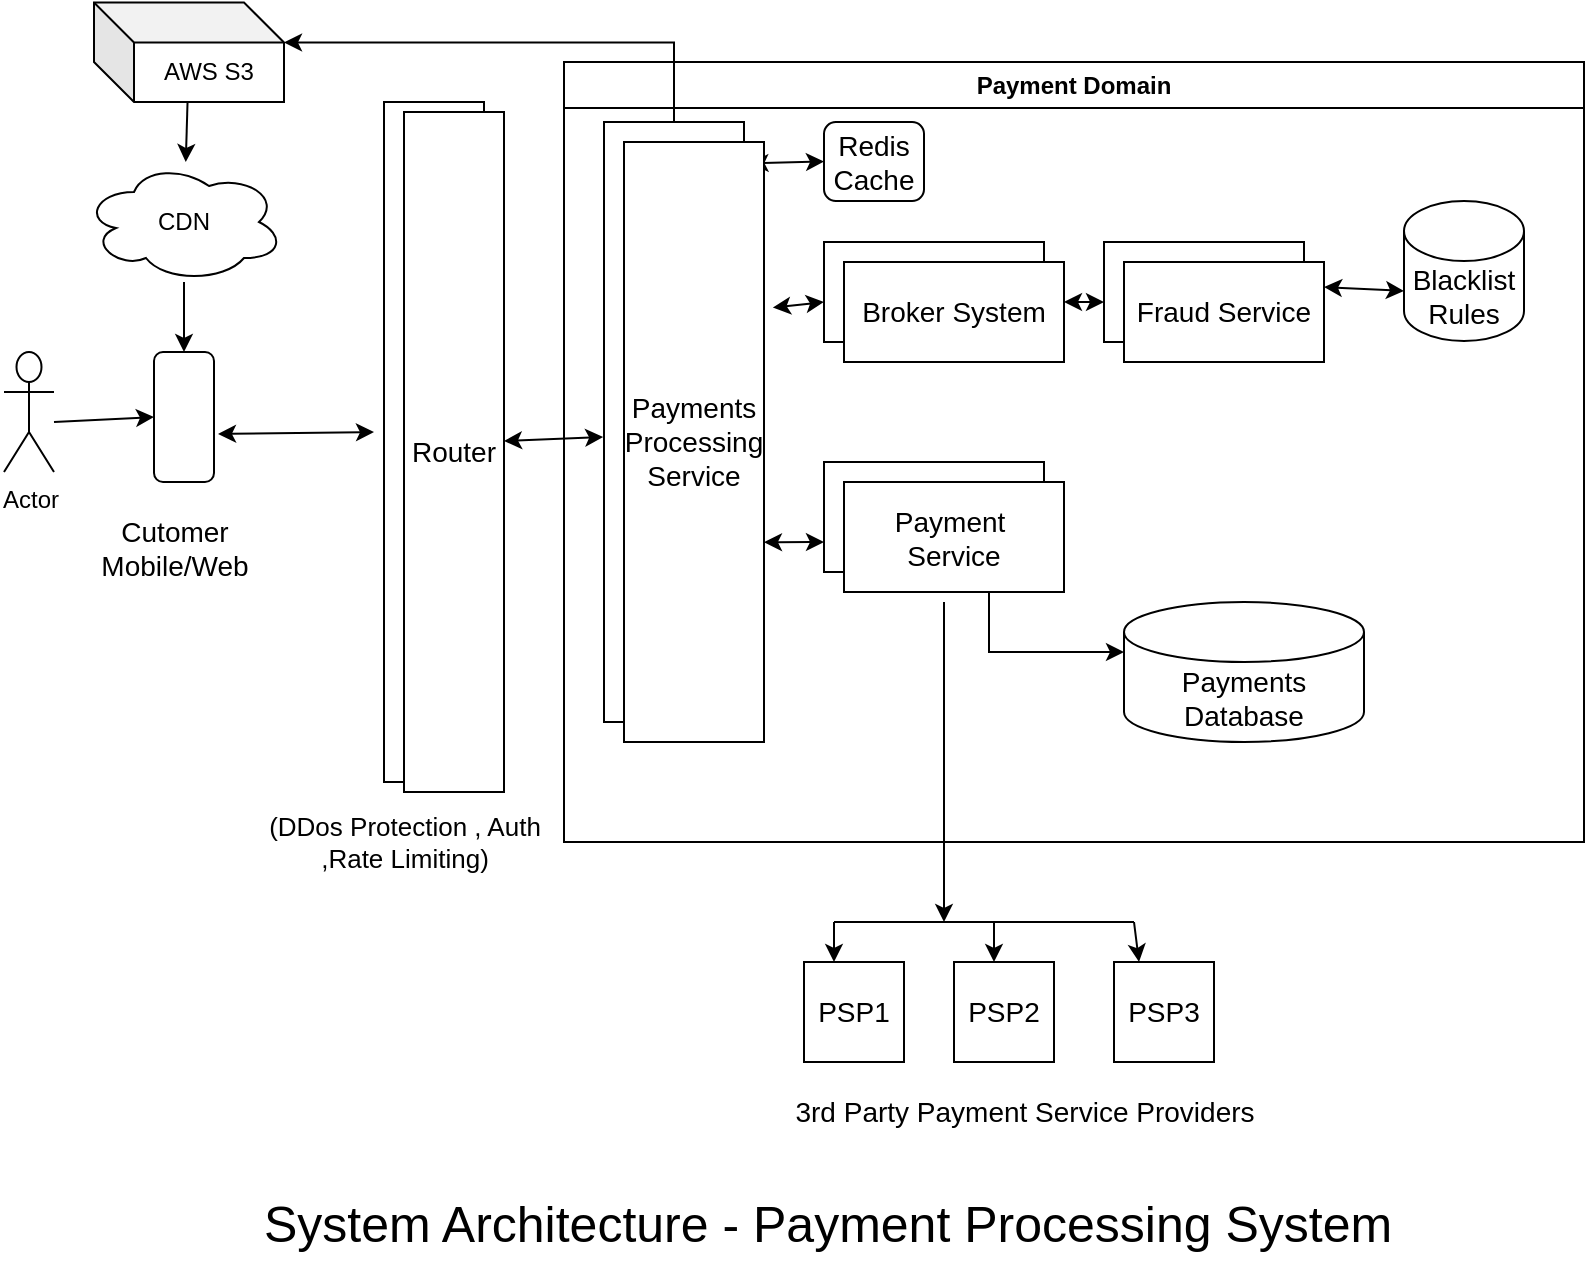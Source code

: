 <mxfile version="22.1.22" type="embed">
  <diagram name="Page-1" id="eMz5cXvMZ5_mFGt6-Teh">
    <mxGraphModel dx="1572" dy="722" grid="1" gridSize="10" guides="1" tooltips="1" connect="1" arrows="1" fold="1" page="1" pageScale="1" pageWidth="850" pageHeight="1100" math="0" shadow="0">
      <root>
        <mxCell id="0" />
        <mxCell id="1" parent="0" />
        <mxCell id="-6UfoPH_Z3GgBSWP2KMp-52" value="" style="edgeStyle=orthogonalEdgeStyle;rounded=0;orthogonalLoop=1;jettySize=auto;html=1;" parent="1" source="-6UfoPH_Z3GgBSWP2KMp-45" target="-6UfoPH_Z3GgBSWP2KMp-1" edge="1">
          <mxGeometry relative="1" as="geometry" />
        </mxCell>
        <mxCell id="-6UfoPH_Z3GgBSWP2KMp-1" value="" style="rounded=1;whiteSpace=wrap;html=1;flipH=0;flipV=1;direction=south;fontSize=14;" parent="1" vertex="1">
          <mxGeometry x="115" y="185" width="30" height="65" as="geometry" />
        </mxCell>
        <mxCell id="-6UfoPH_Z3GgBSWP2KMp-3" value="Cutomer&lt;div&gt;Mobile/Web&lt;/div&gt;" style="text;html=1;align=center;verticalAlign=middle;resizable=0;points=[];autosize=1;strokeColor=none;fillColor=none;fontSize=14;" parent="1" vertex="1">
          <mxGeometry x="75" y="258" width="100" height="50" as="geometry" />
        </mxCell>
        <mxCell id="-6UfoPH_Z3GgBSWP2KMp-4" value="(DDos Protection , Auth&lt;div&gt;,Rate Limiting)&lt;/div&gt;" style="text;html=1;align=center;verticalAlign=middle;resizable=0;points=[];autosize=1;strokeColor=none;fillColor=none;fontSize=13;" parent="1" vertex="1">
          <mxGeometry x="160" y="410" width="160" height="40" as="geometry" />
        </mxCell>
        <mxCell id="-6UfoPH_Z3GgBSWP2KMp-5" value="" style="endArrow=classic;startArrow=classic;html=1;rounded=0;exitX=0.369;exitY=-0.067;exitDx=0;exitDy=0;exitPerimeter=0;entryX=0.5;entryY=1;entryDx=0;entryDy=0;" parent="1" source="-6UfoPH_Z3GgBSWP2KMp-1" edge="1">
          <mxGeometry width="50" height="50" relative="1" as="geometry">
            <mxPoint x="145" y="250" as="sourcePoint" />
            <mxPoint x="225" y="225" as="targetPoint" />
          </mxGeometry>
        </mxCell>
        <mxCell id="-6UfoPH_Z3GgBSWP2KMp-7" value="" style="rounded=0;whiteSpace=wrap;html=1;flipV=1;direction=south;fontSize=14;" parent="1" vertex="1">
          <mxGeometry x="230" y="60" width="50" height="340" as="geometry" />
        </mxCell>
        <mxCell id="-6UfoPH_Z3GgBSWP2KMp-8" value="Actor" style="shape=umlActor;verticalLabelPosition=bottom;verticalAlign=top;html=1;outlineConnect=0;" parent="1" vertex="1">
          <mxGeometry x="40" y="185" width="25" height="60" as="geometry" />
        </mxCell>
        <mxCell id="-6UfoPH_Z3GgBSWP2KMp-9" value="" style="endArrow=classic;html=1;rounded=0;entryX=0.5;entryY=1;entryDx=0;entryDy=0;" parent="1" target="-6UfoPH_Z3GgBSWP2KMp-1" edge="1">
          <mxGeometry width="50" height="50" relative="1" as="geometry">
            <mxPoint x="65" y="220" as="sourcePoint" />
            <mxPoint x="115" y="165" as="targetPoint" />
          </mxGeometry>
        </mxCell>
        <mxCell id="-6UfoPH_Z3GgBSWP2KMp-10" value="Payment Domain" style="swimlane;whiteSpace=wrap;html=1;" parent="1" vertex="1">
          <mxGeometry x="320" y="40" width="510" height="390" as="geometry" />
        </mxCell>
        <mxCell id="-6UfoPH_Z3GgBSWP2KMp-11" value="" style="rounded=0;whiteSpace=wrap;html=1;flipV=1;direction=south;fontSize=14;" parent="-6UfoPH_Z3GgBSWP2KMp-10" vertex="1">
          <mxGeometry x="20" y="30" width="70" height="300" as="geometry" />
        </mxCell>
        <mxCell id="-6UfoPH_Z3GgBSWP2KMp-12" value="Broker System" style="rounded=0;whiteSpace=wrap;html=1;fontSize=14;" parent="-6UfoPH_Z3GgBSWP2KMp-10" vertex="1">
          <mxGeometry x="130" y="90" width="110" height="50" as="geometry" />
        </mxCell>
        <mxCell id="-6UfoPH_Z3GgBSWP2KMp-13" value="" style="rounded=0;whiteSpace=wrap;html=1;fontSize=14;" parent="-6UfoPH_Z3GgBSWP2KMp-10" vertex="1">
          <mxGeometry x="270" y="90" width="100" height="50" as="geometry" />
        </mxCell>
        <mxCell id="-6UfoPH_Z3GgBSWP2KMp-14" value="" style="rounded=0;whiteSpace=wrap;html=1;fontSize=14;" parent="-6UfoPH_Z3GgBSWP2KMp-10" vertex="1">
          <mxGeometry x="130" y="200" width="110" height="55" as="geometry" />
        </mxCell>
        <mxCell id="-6UfoPH_Z3GgBSWP2KMp-16" value="Blacklist Rules" style="shape=cylinder3;whiteSpace=wrap;html=1;boundedLbl=1;backgroundOutline=1;size=15;fontSize=14;" parent="-6UfoPH_Z3GgBSWP2KMp-10" vertex="1">
          <mxGeometry x="420" y="69.5" width="60" height="70" as="geometry" />
        </mxCell>
        <mxCell id="-6UfoPH_Z3GgBSWP2KMp-20" value="Payments Database" style="shape=cylinder3;whiteSpace=wrap;html=1;boundedLbl=1;backgroundOutline=1;size=15;fontSize=14;" parent="-6UfoPH_Z3GgBSWP2KMp-10" vertex="1">
          <mxGeometry x="280" y="270" width="120" height="70" as="geometry" />
        </mxCell>
        <mxCell id="-6UfoPH_Z3GgBSWP2KMp-39" value="" style="endArrow=classic;startArrow=classic;html=1;rounded=0;exitX=1;exitY=0.4;exitDx=0;exitDy=0;exitPerimeter=0;" parent="-6UfoPH_Z3GgBSWP2KMp-10" source="-6UfoPH_Z3GgBSWP2KMp-57" edge="1">
          <mxGeometry width="50" height="50" relative="1" as="geometry">
            <mxPoint x="240" y="120" as="sourcePoint" />
            <mxPoint x="270" y="120" as="targetPoint" />
          </mxGeometry>
        </mxCell>
        <mxCell id="-6UfoPH_Z3GgBSWP2KMp-40" value="" style="endArrow=classic;startArrow=classic;html=1;rounded=0;exitX=0.724;exitY=-0.063;exitDx=0;exitDy=0;exitPerimeter=0;" parent="-6UfoPH_Z3GgBSWP2KMp-10" source="-6UfoPH_Z3GgBSWP2KMp-56" edge="1">
          <mxGeometry width="50" height="50" relative="1" as="geometry">
            <mxPoint x="90" y="120" as="sourcePoint" />
            <mxPoint x="130" y="120" as="targetPoint" />
          </mxGeometry>
        </mxCell>
        <mxCell id="-6UfoPH_Z3GgBSWP2KMp-41" value="" style="endArrow=classic;startArrow=classic;html=1;rounded=0;exitX=1;exitY=0.25;exitDx=0;exitDy=0;entryX=0;entryY=0;entryDx=0;entryDy=45;entryPerimeter=0;" parent="-6UfoPH_Z3GgBSWP2KMp-10" source="-6UfoPH_Z3GgBSWP2KMp-58" target="-6UfoPH_Z3GgBSWP2KMp-16" edge="1">
          <mxGeometry width="50" height="50" relative="1" as="geometry">
            <mxPoint x="390" y="110" as="sourcePoint" />
            <mxPoint x="450" y="140" as="targetPoint" />
          </mxGeometry>
        </mxCell>
        <mxCell id="-6UfoPH_Z3GgBSWP2KMp-43" style="edgeStyle=orthogonalEdgeStyle;rounded=0;orthogonalLoop=1;jettySize=auto;html=1;exitX=0.75;exitY=1;exitDx=0;exitDy=0;entryX=0;entryY=0;entryDx=0;entryDy=25;entryPerimeter=0;" parent="-6UfoPH_Z3GgBSWP2KMp-10" source="-6UfoPH_Z3GgBSWP2KMp-14" target="-6UfoPH_Z3GgBSWP2KMp-20" edge="1">
          <mxGeometry relative="1" as="geometry" />
        </mxCell>
        <mxCell id="-6UfoPH_Z3GgBSWP2KMp-53" value="Redis Cache" style="rounded=1;whiteSpace=wrap;html=1;flipH=0;flipV=1;direction=south;fontSize=14;" parent="-6UfoPH_Z3GgBSWP2KMp-10" vertex="1">
          <mxGeometry x="130" y="30" width="50" height="39.5" as="geometry" />
        </mxCell>
        <mxCell id="-6UfoPH_Z3GgBSWP2KMp-54" value="" style="endArrow=classic;startArrow=classic;html=1;rounded=0;entryX=0.5;entryY=1;entryDx=0;entryDy=0;exitX=0.931;exitY=-0.046;exitDx=0;exitDy=0;exitPerimeter=0;" parent="-6UfoPH_Z3GgBSWP2KMp-10" source="-6UfoPH_Z3GgBSWP2KMp-11" target="-6UfoPH_Z3GgBSWP2KMp-53" edge="1">
          <mxGeometry width="50" height="50" relative="1" as="geometry">
            <mxPoint x="100" y="60" as="sourcePoint" />
            <mxPoint x="170" y="89.75" as="targetPoint" />
          </mxGeometry>
        </mxCell>
        <mxCell id="-6UfoPH_Z3GgBSWP2KMp-56" value="Payments Processing Service" style="rounded=0;whiteSpace=wrap;html=1;flipV=1;direction=south;fontSize=14;" parent="-6UfoPH_Z3GgBSWP2KMp-10" vertex="1">
          <mxGeometry x="30" y="40" width="70" height="300" as="geometry" />
        </mxCell>
        <mxCell id="-6UfoPH_Z3GgBSWP2KMp-57" value="Broker System" style="rounded=0;whiteSpace=wrap;html=1;fontSize=14;" parent="-6UfoPH_Z3GgBSWP2KMp-10" vertex="1">
          <mxGeometry x="140" y="100" width="110" height="50" as="geometry" />
        </mxCell>
        <mxCell id="-6UfoPH_Z3GgBSWP2KMp-58" value="Fraud Service" style="rounded=0;whiteSpace=wrap;html=1;fontSize=14;" parent="-6UfoPH_Z3GgBSWP2KMp-10" vertex="1">
          <mxGeometry x="280" y="100" width="100" height="50" as="geometry" />
        </mxCell>
        <mxCell id="-6UfoPH_Z3GgBSWP2KMp-59" value="Payment&amp;nbsp; Service" style="rounded=0;whiteSpace=wrap;html=1;fontSize=14;" parent="-6UfoPH_Z3GgBSWP2KMp-10" vertex="1">
          <mxGeometry x="140" y="210" width="110" height="55" as="geometry" />
        </mxCell>
        <mxCell id="-6UfoPH_Z3GgBSWP2KMp-22" value="PSP1" style="whiteSpace=wrap;html=1;aspect=fixed;fontSize=14;" parent="1" vertex="1">
          <mxGeometry x="440" y="490" width="50" height="50" as="geometry" />
        </mxCell>
        <mxCell id="-6UfoPH_Z3GgBSWP2KMp-23" value="PSP2" style="whiteSpace=wrap;html=1;aspect=fixed;fontSize=14;" parent="1" vertex="1">
          <mxGeometry x="515" y="490" width="50" height="50" as="geometry" />
        </mxCell>
        <mxCell id="-6UfoPH_Z3GgBSWP2KMp-24" value="PSP3" style="whiteSpace=wrap;html=1;aspect=fixed;fontSize=14;" parent="1" vertex="1">
          <mxGeometry x="595" y="490" width="50" height="50" as="geometry" />
        </mxCell>
        <mxCell id="-6UfoPH_Z3GgBSWP2KMp-25" value="" style="endArrow=none;html=1;rounded=0;fontSize=14;" parent="1" edge="1">
          <mxGeometry width="50" height="50" relative="1" as="geometry">
            <mxPoint x="455" y="470" as="sourcePoint" />
            <mxPoint x="605" y="470" as="targetPoint" />
            <Array as="points">
              <mxPoint x="455" y="470" />
            </Array>
          </mxGeometry>
        </mxCell>
        <mxCell id="-6UfoPH_Z3GgBSWP2KMp-26" value="" style="endArrow=classic;html=1;rounded=0;fontSize=14;" parent="1" edge="1">
          <mxGeometry width="50" height="50" relative="1" as="geometry">
            <mxPoint x="455" y="470" as="sourcePoint" />
            <mxPoint x="455" y="490" as="targetPoint" />
          </mxGeometry>
        </mxCell>
        <mxCell id="-6UfoPH_Z3GgBSWP2KMp-27" value="" style="endArrow=classic;html=1;rounded=0;fontSize=14;" parent="1" edge="1">
          <mxGeometry width="50" height="50" relative="1" as="geometry">
            <mxPoint x="535" y="470" as="sourcePoint" />
            <mxPoint x="535" y="490" as="targetPoint" />
          </mxGeometry>
        </mxCell>
        <mxCell id="-6UfoPH_Z3GgBSWP2KMp-28" value="" style="endArrow=classic;html=1;rounded=0;entryX=0.25;entryY=0;entryDx=0;entryDy=0;fontSize=14;" parent="1" target="-6UfoPH_Z3GgBSWP2KMp-24" edge="1">
          <mxGeometry width="50" height="50" relative="1" as="geometry">
            <mxPoint x="605" y="470" as="sourcePoint" />
            <mxPoint x="605" y="480" as="targetPoint" />
          </mxGeometry>
        </mxCell>
        <mxCell id="-6UfoPH_Z3GgBSWP2KMp-29" value="3rd Party Payment Service Providers" style="text;html=1;align=center;verticalAlign=middle;resizable=0;points=[];autosize=1;strokeColor=none;fillColor=none;fontSize=14;" parent="1" vertex="1">
          <mxGeometry x="425" y="550" width="250" height="30" as="geometry" />
        </mxCell>
        <mxCell id="-6UfoPH_Z3GgBSWP2KMp-30" value="System Architecture - Payment Processing System&amp;nbsp;" style="text;html=1;align=center;verticalAlign=middle;resizable=0;points=[];autosize=1;strokeColor=none;fillColor=none;fontSize=25;" parent="1" vertex="1">
          <mxGeometry x="160" y="600" width="590" height="40" as="geometry" />
        </mxCell>
        <mxCell id="-6UfoPH_Z3GgBSWP2KMp-31" style="edgeStyle=orthogonalEdgeStyle;rounded=0;orthogonalLoop=1;jettySize=auto;html=1;fontSize=14;" parent="1" edge="1">
          <mxGeometry relative="1" as="geometry">
            <mxPoint x="510" y="470" as="targetPoint" />
            <mxPoint x="510" y="310" as="sourcePoint" />
          </mxGeometry>
        </mxCell>
        <mxCell id="-6UfoPH_Z3GgBSWP2KMp-33" value="" style="endArrow=classic;startArrow=classic;html=1;rounded=0;exitX=0.333;exitY=0;exitDx=0;exitDy=0;exitPerimeter=0;" parent="1" source="-6UfoPH_Z3GgBSWP2KMp-56" edge="1">
          <mxGeometry width="50" height="50" relative="1" as="geometry">
            <mxPoint x="410" y="280" as="sourcePoint" />
            <mxPoint x="450" y="280" as="targetPoint" />
          </mxGeometry>
        </mxCell>
        <mxCell id="-6UfoPH_Z3GgBSWP2KMp-44" value="AWS S3" style="shape=cube;whiteSpace=wrap;html=1;boundedLbl=1;backgroundOutline=1;darkOpacity=0.05;darkOpacity2=0.1;" parent="1" vertex="1">
          <mxGeometry x="85" y="10.25" width="95" height="49.75" as="geometry" />
        </mxCell>
        <mxCell id="-6UfoPH_Z3GgBSWP2KMp-45" value="CDN" style="ellipse;shape=cloud;whiteSpace=wrap;html=1;" parent="1" vertex="1">
          <mxGeometry x="80" y="90" width="100" height="60" as="geometry" />
        </mxCell>
        <mxCell id="-6UfoPH_Z3GgBSWP2KMp-46" value="" style="endArrow=classic;html=1;rounded=0;" parent="1" source="-6UfoPH_Z3GgBSWP2KMp-44" target="-6UfoPH_Z3GgBSWP2KMp-45" edge="1">
          <mxGeometry width="50" height="50" relative="1" as="geometry">
            <mxPoint x="130" y="119.75" as="sourcePoint" />
            <mxPoint x="180" y="69.75" as="targetPoint" />
          </mxGeometry>
        </mxCell>
        <mxCell id="-6UfoPH_Z3GgBSWP2KMp-50" style="edgeStyle=orthogonalEdgeStyle;rounded=0;orthogonalLoop=1;jettySize=auto;html=1;exitX=0;exitY=0.5;exitDx=0;exitDy=0;entryX=0;entryY=0;entryDx=95;entryDy=20;entryPerimeter=0;" parent="1" source="-6UfoPH_Z3GgBSWP2KMp-11" target="-6UfoPH_Z3GgBSWP2KMp-44" edge="1">
          <mxGeometry relative="1" as="geometry" />
        </mxCell>
        <mxCell id="-6UfoPH_Z3GgBSWP2KMp-60" value="Router" style="rounded=0;whiteSpace=wrap;html=1;flipV=1;direction=south;fontSize=14;" parent="1" vertex="1">
          <mxGeometry x="240" y="65" width="50" height="340" as="geometry" />
        </mxCell>
        <mxCell id="-6UfoPH_Z3GgBSWP2KMp-63" value="" style="endArrow=classic;startArrow=classic;html=1;rounded=0;exitX=0.333;exitY=0;exitDx=0;exitDy=0;exitPerimeter=0;entryX=0.475;entryY=1.006;entryDx=0;entryDy=0;entryPerimeter=0;" parent="1" target="-6UfoPH_Z3GgBSWP2KMp-11" edge="1">
          <mxGeometry width="50" height="50" relative="1" as="geometry">
            <mxPoint x="290" y="229.5" as="sourcePoint" />
            <mxPoint x="320" y="229.5" as="targetPoint" />
          </mxGeometry>
        </mxCell>
      </root>
    </mxGraphModel>
  </diagram>
</mxfile>
